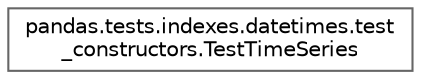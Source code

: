 digraph "Graphical Class Hierarchy"
{
 // LATEX_PDF_SIZE
  bgcolor="transparent";
  edge [fontname=Helvetica,fontsize=10,labelfontname=Helvetica,labelfontsize=10];
  node [fontname=Helvetica,fontsize=10,shape=box,height=0.2,width=0.4];
  rankdir="LR";
  Node0 [id="Node000000",label="pandas.tests.indexes.datetimes.test\l_constructors.TestTimeSeries",height=0.2,width=0.4,color="grey40", fillcolor="white", style="filled",URL="$d6/d8f/classpandas_1_1tests_1_1indexes_1_1datetimes_1_1test__constructors_1_1TestTimeSeries.html",tooltip=" "];
}
